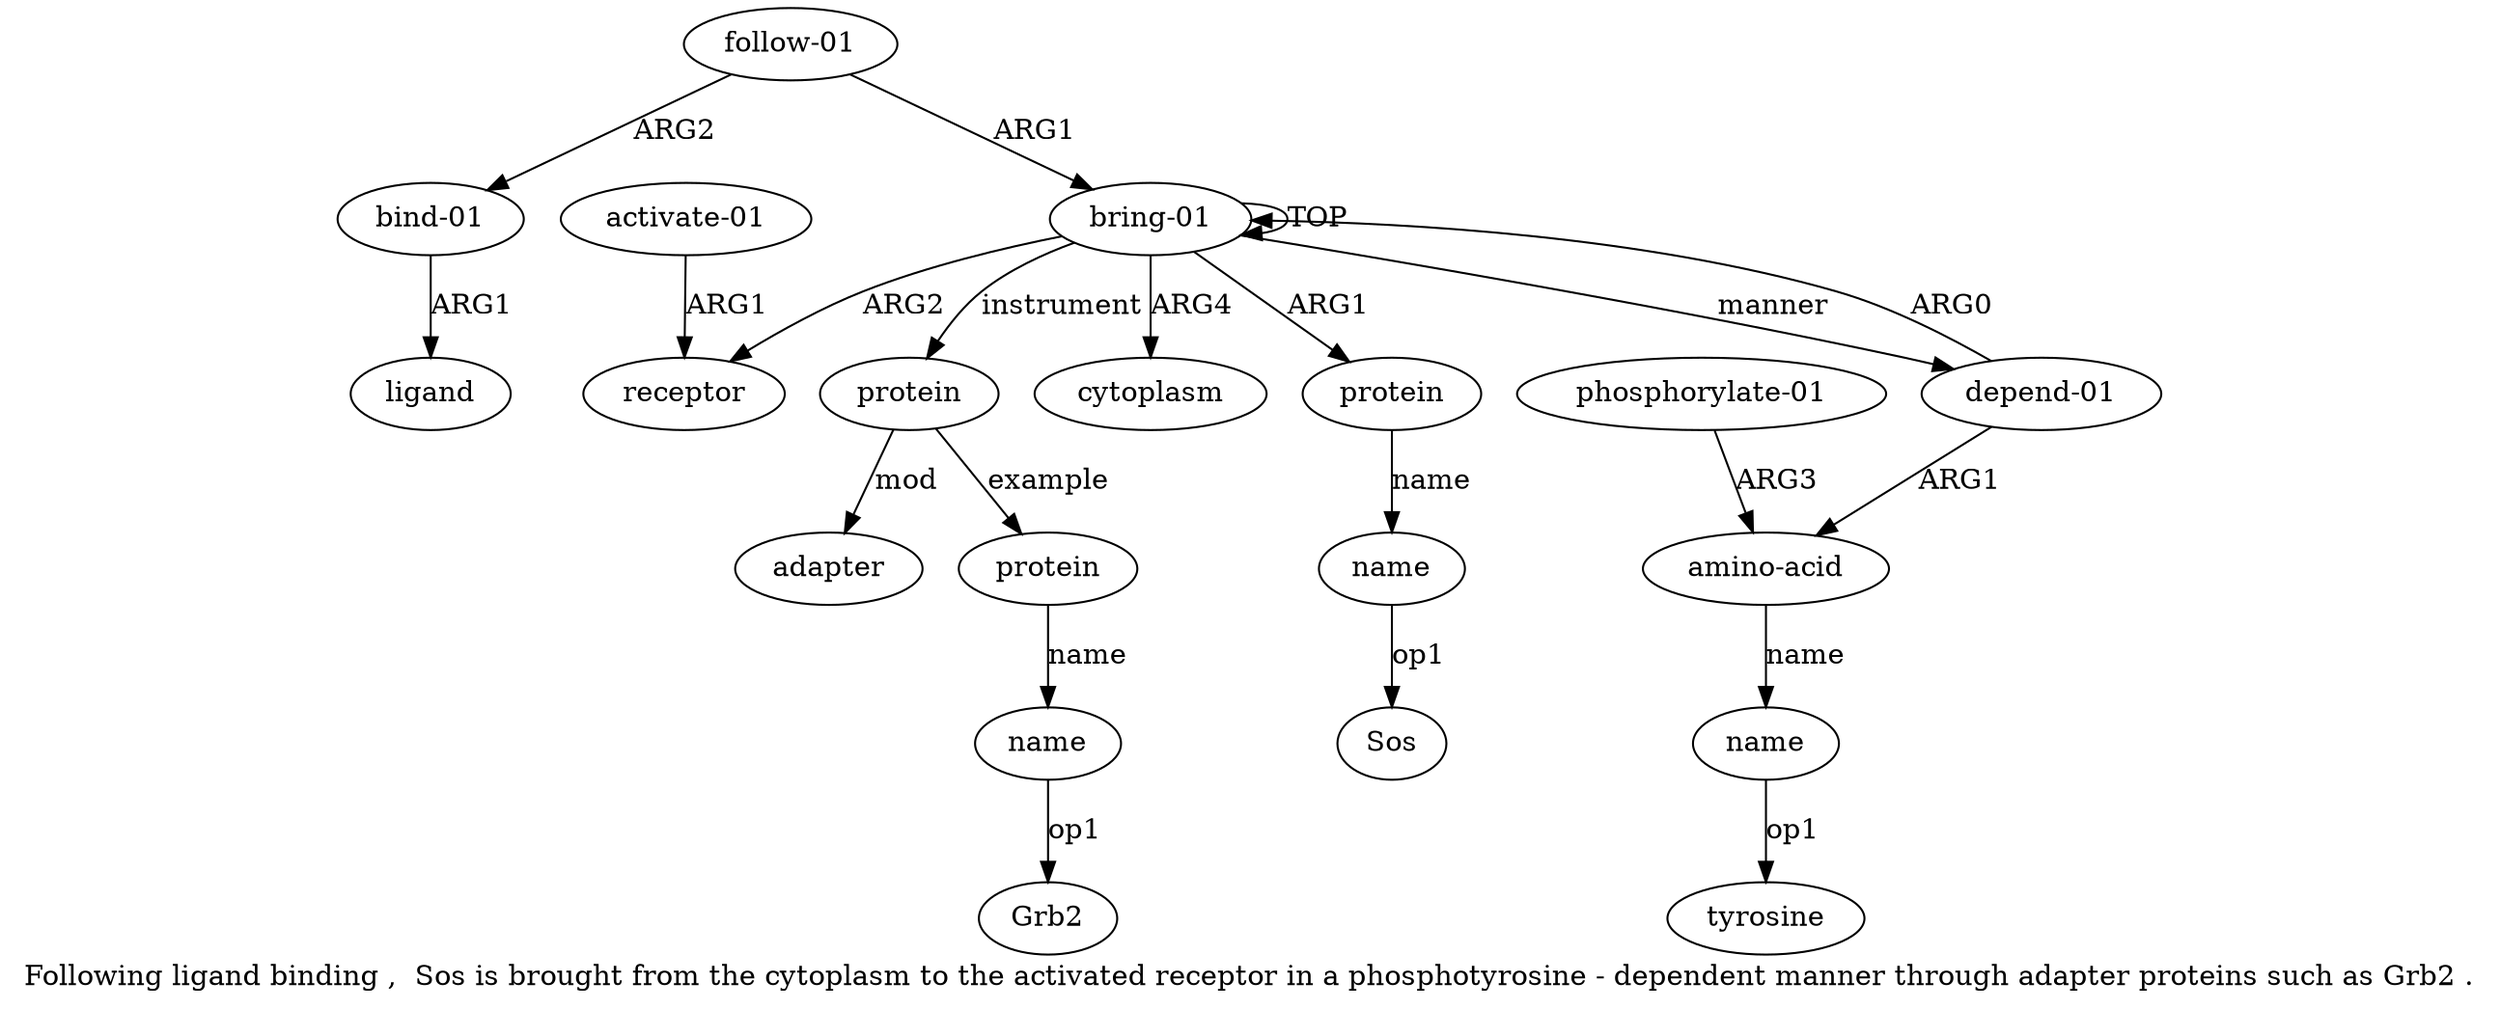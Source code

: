 digraph  {
	graph [label="Following ligand binding ,  Sos is brought from the cytoplasm to the activated receptor in a phosphotyrosine - dependent manner \
through adapter proteins such as Grb2 ."];
	node [label="\N"];
	a15	 [color=black,
		gold_ind=15,
		gold_label="bind-01",
		label="bind-01",
		test_ind=15,
		test_label="bind-01"];
	a16	 [color=black,
		gold_ind=16,
		gold_label=ligand,
		label=ligand,
		test_ind=16,
		test_label=ligand];
	a15 -> a16 [key=0,
	color=black,
	gold_label=ARG1,
	label=ARG1,
	test_label=ARG1];
a14 [color=black,
	gold_ind=14,
	gold_label="follow-01",
	label="follow-01",
	test_ind=14,
	test_label="follow-01"];
a14 -> a15 [key=0,
color=black,
gold_label=ARG2,
label=ARG2,
test_label=ARG2];
a0 [color=black,
gold_ind=0,
gold_label="bring-01",
label="bring-01",
test_ind=0,
test_label="bring-01"];
a14 -> a0 [key=0,
color=black,
gold_label=ARG1,
label=ARG1,
test_label=ARG1];
"a12 Grb2" [color=black,
gold_ind=-1,
gold_label=Grb2,
label=Grb2,
test_ind=-1,
test_label=Grb2];
a11 [color=black,
gold_ind=11,
gold_label=protein,
label=protein,
test_ind=11,
test_label=protein];
a12 [color=black,
gold_ind=12,
gold_label=name,
label=name,
test_ind=12,
test_label=name];
a11 -> a12 [key=0,
color=black,
gold_label=name,
label=name,
test_label=name];
a10 [color=black,
gold_ind=10,
gold_label=protein,
label=protein,
test_ind=10,
test_label=protein];
a10 -> a11 [key=0,
color=black,
gold_label=example,
label=example,
test_label=example];
a13 [color=black,
gold_ind=13,
gold_label=adapter,
label=adapter,
test_ind=13,
test_label=adapter];
a10 -> a13 [key=0,
color=black,
gold_label=mod,
label=mod,
test_label=mod];
a12 -> "a12 Grb2" [key=0,
color=black,
gold_label=op1,
label=op1,
test_label=op1];
a1 [color=black,
gold_ind=1,
gold_label=protein,
label=protein,
test_ind=1,
test_label=protein];
a2 [color=black,
gold_ind=2,
gold_label=name,
label=name,
test_ind=2,
test_label=name];
a1 -> a2 [key=0,
color=black,
gold_label=name,
label=name,
test_label=name];
a0 -> a10 [key=0,
color=black,
gold_label=instrument,
label=instrument,
test_label=instrument];
a0 -> a1 [key=0,
color=black,
gold_label=ARG1,
label=ARG1,
test_label=ARG1];
a0 -> a0 [key=0,
color=black,
gold_label=TOP,
label=TOP,
test_label=TOP];
a3 [color=black,
gold_ind=3,
gold_label=receptor,
label=receptor,
test_ind=3,
test_label=receptor];
a0 -> a3 [key=0,
color=black,
gold_label=ARG2,
label=ARG2,
test_label=ARG2];
a5 [color=black,
gold_ind=5,
gold_label=cytoplasm,
label=cytoplasm,
test_ind=5,
test_label=cytoplasm];
a0 -> a5 [key=0,
color=black,
gold_label=ARG4,
label=ARG4,
test_label=ARG4];
a6 [color=black,
gold_ind=6,
gold_label="depend-01",
label="depend-01",
test_ind=6,
test_label="depend-01"];
a0 -> a6 [key=0,
color=black,
gold_label=manner,
label=manner,
test_label=manner];
"a2 Sos" [color=black,
gold_ind=-1,
gold_label=Sos,
label=Sos,
test_ind=-1,
test_label=Sos];
a2 -> "a2 Sos" [key=0,
color=black,
gold_label=op1,
label=op1,
test_label=op1];
a4 [color=black,
gold_ind=4,
gold_label="activate-01",
label="activate-01",
test_ind=4,
test_label="activate-01"];
a4 -> a3 [key=0,
color=black,
gold_label=ARG1,
label=ARG1,
test_label=ARG1];
a7 [color=black,
gold_ind=7,
gold_label="amino-acid",
label="amino-acid",
test_ind=7,
test_label="amino-acid"];
a8 [color=black,
gold_ind=8,
gold_label=name,
label=name,
test_ind=8,
test_label=name];
a7 -> a8 [key=0,
color=black,
gold_label=name,
label=name,
test_label=name];
a6 -> a0 [key=0,
color=black,
gold_label=ARG0,
label=ARG0,
test_label=ARG0];
a6 -> a7 [key=0,
color=black,
gold_label=ARG1,
label=ARG1,
test_label=ARG1];
a9 [color=black,
gold_ind=9,
gold_label="phosphorylate-01",
label="phosphorylate-01",
test_ind=9,
test_label="phosphorylate-01"];
a9 -> a7 [key=0,
color=black,
gold_label=ARG3,
label=ARG3,
test_label=ARG3];
"a8 tyrosine" [color=black,
gold_ind=-1,
gold_label=tyrosine,
label=tyrosine,
test_ind=-1,
test_label=tyrosine];
a8 -> "a8 tyrosine" [key=0,
color=black,
gold_label=op1,
label=op1,
test_label=op1];
}
